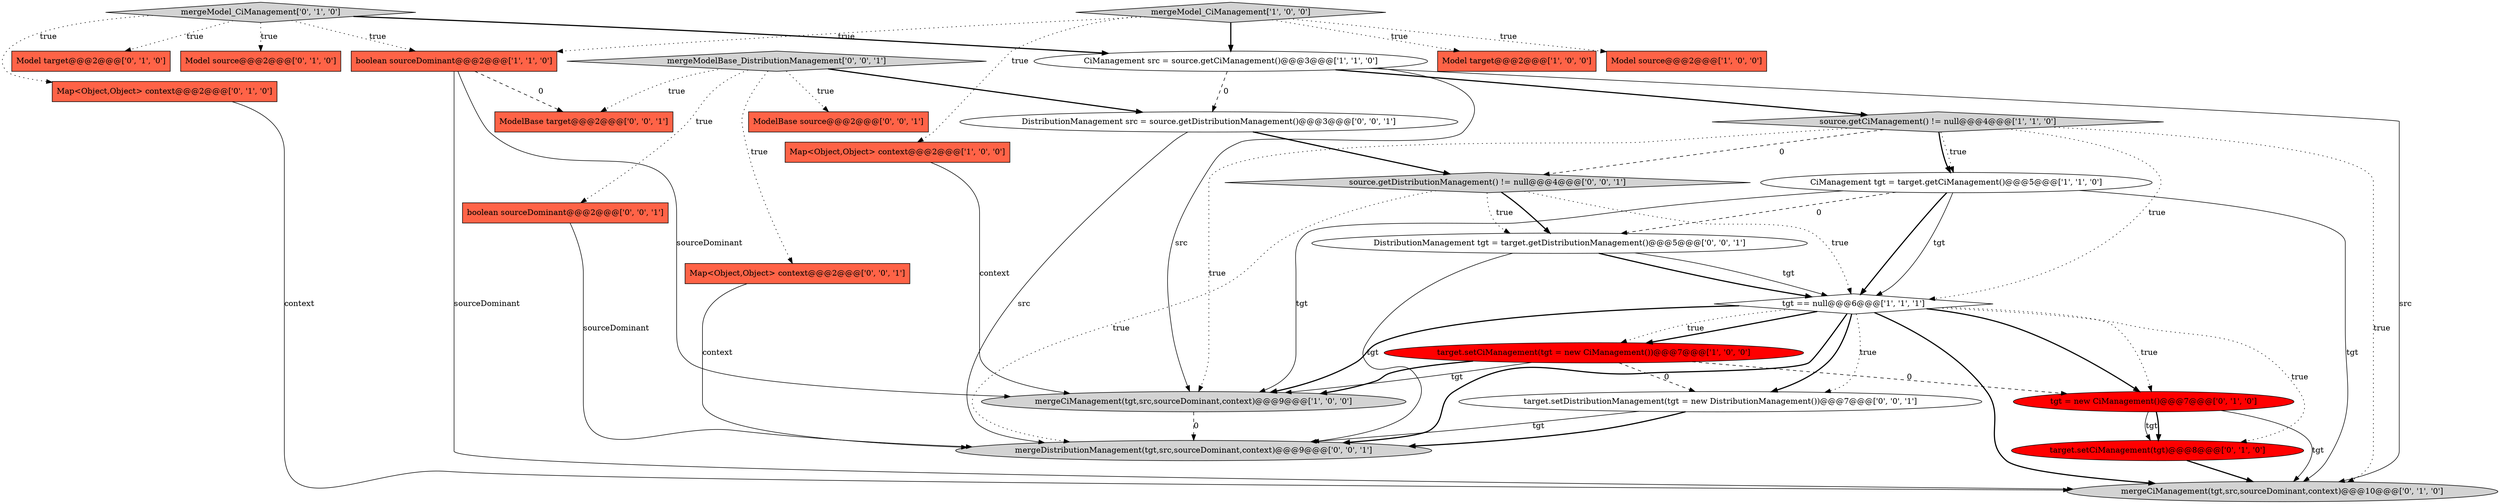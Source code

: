digraph {
22 [style = filled, label = "mergeDistributionManagement(tgt,src,sourceDominant,context)@@@9@@@['0', '0', '1']", fillcolor = lightgray, shape = ellipse image = "AAA0AAABBB3BBB"];
10 [style = filled, label = "CiManagement src = source.getCiManagement()@@@3@@@['1', '1', '0']", fillcolor = white, shape = ellipse image = "AAA0AAABBB1BBB"];
23 [style = filled, label = "DistributionManagement src = source.getDistributionManagement()@@@3@@@['0', '0', '1']", fillcolor = white, shape = ellipse image = "AAA0AAABBB3BBB"];
26 [style = filled, label = "target.setDistributionManagement(tgt = new DistributionManagement())@@@7@@@['0', '0', '1']", fillcolor = white, shape = ellipse image = "AAA0AAABBB3BBB"];
16 [style = filled, label = "mergeCiManagement(tgt,src,sourceDominant,context)@@@10@@@['0', '1', '0']", fillcolor = lightgray, shape = ellipse image = "AAA0AAABBB2BBB"];
20 [style = filled, label = "boolean sourceDominant@@@2@@@['0', '0', '1']", fillcolor = tomato, shape = box image = "AAA0AAABBB3BBB"];
18 [style = filled, label = "DistributionManagement tgt = target.getDistributionManagement()@@@5@@@['0', '0', '1']", fillcolor = white, shape = ellipse image = "AAA0AAABBB3BBB"];
7 [style = filled, label = "boolean sourceDominant@@@2@@@['1', '1', '0']", fillcolor = tomato, shape = box image = "AAA0AAABBB1BBB"];
2 [style = filled, label = "mergeCiManagement(tgt,src,sourceDominant,context)@@@9@@@['1', '0', '0']", fillcolor = lightgray, shape = ellipse image = "AAA0AAABBB1BBB"];
27 [style = filled, label = "ModelBase target@@@2@@@['0', '0', '1']", fillcolor = tomato, shape = box image = "AAA0AAABBB3BBB"];
8 [style = filled, label = "CiManagement tgt = target.getCiManagement()@@@5@@@['1', '1', '0']", fillcolor = white, shape = ellipse image = "AAA0AAABBB1BBB"];
6 [style = filled, label = "target.setCiManagement(tgt = new CiManagement())@@@7@@@['1', '0', '0']", fillcolor = red, shape = ellipse image = "AAA1AAABBB1BBB"];
17 [style = filled, label = "tgt = new CiManagement()@@@7@@@['0', '1', '0']", fillcolor = red, shape = ellipse image = "AAA1AAABBB2BBB"];
1 [style = filled, label = "Map<Object,Object> context@@@2@@@['1', '0', '0']", fillcolor = tomato, shape = box image = "AAA0AAABBB1BBB"];
24 [style = filled, label = "source.getDistributionManagement() != null@@@4@@@['0', '0', '1']", fillcolor = lightgray, shape = diamond image = "AAA0AAABBB3BBB"];
4 [style = filled, label = "Model target@@@2@@@['1', '0', '0']", fillcolor = tomato, shape = box image = "AAA0AAABBB1BBB"];
0 [style = filled, label = "Model source@@@2@@@['1', '0', '0']", fillcolor = tomato, shape = box image = "AAA0AAABBB1BBB"];
15 [style = filled, label = "Model target@@@2@@@['0', '1', '0']", fillcolor = tomato, shape = box image = "AAA0AAABBB2BBB"];
11 [style = filled, label = "Map<Object,Object> context@@@2@@@['0', '1', '0']", fillcolor = tomato, shape = box image = "AAA0AAABBB2BBB"];
14 [style = filled, label = "target.setCiManagement(tgt)@@@8@@@['0', '1', '0']", fillcolor = red, shape = ellipse image = "AAA1AAABBB2BBB"];
9 [style = filled, label = "tgt == null@@@6@@@['1', '1', '1']", fillcolor = white, shape = diamond image = "AAA0AAABBB1BBB"];
3 [style = filled, label = "source.getCiManagement() != null@@@4@@@['1', '1', '0']", fillcolor = lightgray, shape = diamond image = "AAA0AAABBB1BBB"];
19 [style = filled, label = "mergeModelBase_DistributionManagement['0', '0', '1']", fillcolor = lightgray, shape = diamond image = "AAA0AAABBB3BBB"];
21 [style = filled, label = "Map<Object,Object> context@@@2@@@['0', '0', '1']", fillcolor = tomato, shape = box image = "AAA0AAABBB3BBB"];
12 [style = filled, label = "mergeModel_CiManagement['0', '1', '0']", fillcolor = lightgray, shape = diamond image = "AAA0AAABBB2BBB"];
25 [style = filled, label = "ModelBase source@@@2@@@['0', '0', '1']", fillcolor = tomato, shape = box image = "AAA0AAABBB3BBB"];
5 [style = filled, label = "mergeModel_CiManagement['1', '0', '0']", fillcolor = lightgray, shape = diamond image = "AAA0AAABBB1BBB"];
13 [style = filled, label = "Model source@@@2@@@['0', '1', '0']", fillcolor = tomato, shape = box image = "AAA0AAABBB2BBB"];
9->22 [style = bold, label=""];
11->16 [style = solid, label="context"];
14->16 [style = bold, label=""];
1->2 [style = solid, label="context"];
5->10 [style = bold, label=""];
19->25 [style = dotted, label="true"];
20->22 [style = solid, label="sourceDominant"];
18->22 [style = solid, label="tgt"];
9->26 [style = dotted, label="true"];
23->22 [style = solid, label="src"];
17->16 [style = solid, label="tgt"];
9->2 [style = bold, label=""];
19->20 [style = dotted, label="true"];
10->2 [style = solid, label="src"];
5->1 [style = dotted, label="true"];
9->17 [style = dotted, label="true"];
3->24 [style = dashed, label="0"];
12->15 [style = dotted, label="true"];
24->9 [style = dotted, label="true"];
10->3 [style = bold, label=""];
9->17 [style = bold, label=""];
19->27 [style = dotted, label="true"];
6->17 [style = dashed, label="0"];
19->21 [style = dotted, label="true"];
5->0 [style = dotted, label="true"];
10->16 [style = solid, label="src"];
3->9 [style = dotted, label="true"];
9->6 [style = dotted, label="true"];
24->18 [style = bold, label=""];
21->22 [style = solid, label="context"];
9->16 [style = bold, label=""];
9->14 [style = dotted, label="true"];
26->22 [style = bold, label=""];
5->4 [style = dotted, label="true"];
9->6 [style = bold, label=""];
6->2 [style = bold, label=""];
7->2 [style = solid, label="sourceDominant"];
9->26 [style = bold, label=""];
8->9 [style = solid, label="tgt"];
12->11 [style = dotted, label="true"];
17->14 [style = solid, label="tgt"];
7->27 [style = dashed, label="0"];
23->24 [style = bold, label=""];
8->16 [style = solid, label="tgt"];
12->10 [style = bold, label=""];
12->13 [style = dotted, label="true"];
17->14 [style = bold, label=""];
5->7 [style = dotted, label="true"];
6->26 [style = dashed, label="0"];
24->22 [style = dotted, label="true"];
3->8 [style = bold, label=""];
19->23 [style = bold, label=""];
8->9 [style = bold, label=""];
18->9 [style = bold, label=""];
6->2 [style = solid, label="tgt"];
8->18 [style = dashed, label="0"];
26->22 [style = solid, label="tgt"];
18->9 [style = solid, label="tgt"];
8->2 [style = solid, label="tgt"];
3->8 [style = dotted, label="true"];
12->7 [style = dotted, label="true"];
10->23 [style = dashed, label="0"];
2->22 [style = dashed, label="0"];
7->16 [style = solid, label="sourceDominant"];
3->16 [style = dotted, label="true"];
24->18 [style = dotted, label="true"];
3->2 [style = dotted, label="true"];
}
